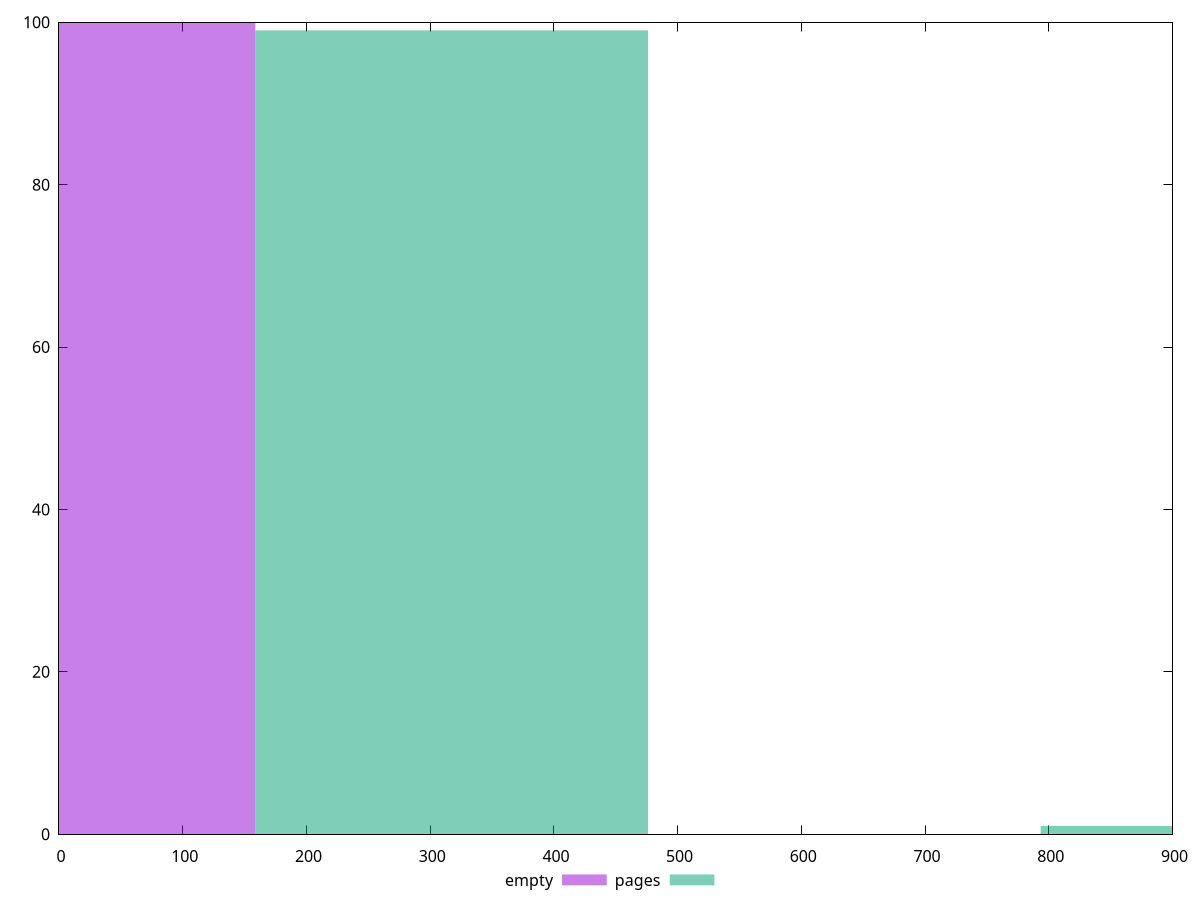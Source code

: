reset

$empty <<EOF
0 100
EOF

$pages <<EOF
952.1259950886999 1
317.37533169623333 99
EOF

set key outside below
set boxwidth 317.37533169623333
set xrange [0:900]
set yrange [0:100]
set style fill transparent solid 0.5 noborder
set terminal svg size 640, 500 enhanced background rgb 'white'
set output "report_00007_2020-12-11T15:55:29.892Z/uses-http2/comparison/histogram/0_vs_1.svg"

plot $empty title "empty" with boxes, \
     $pages title "pages" with boxes

reset
